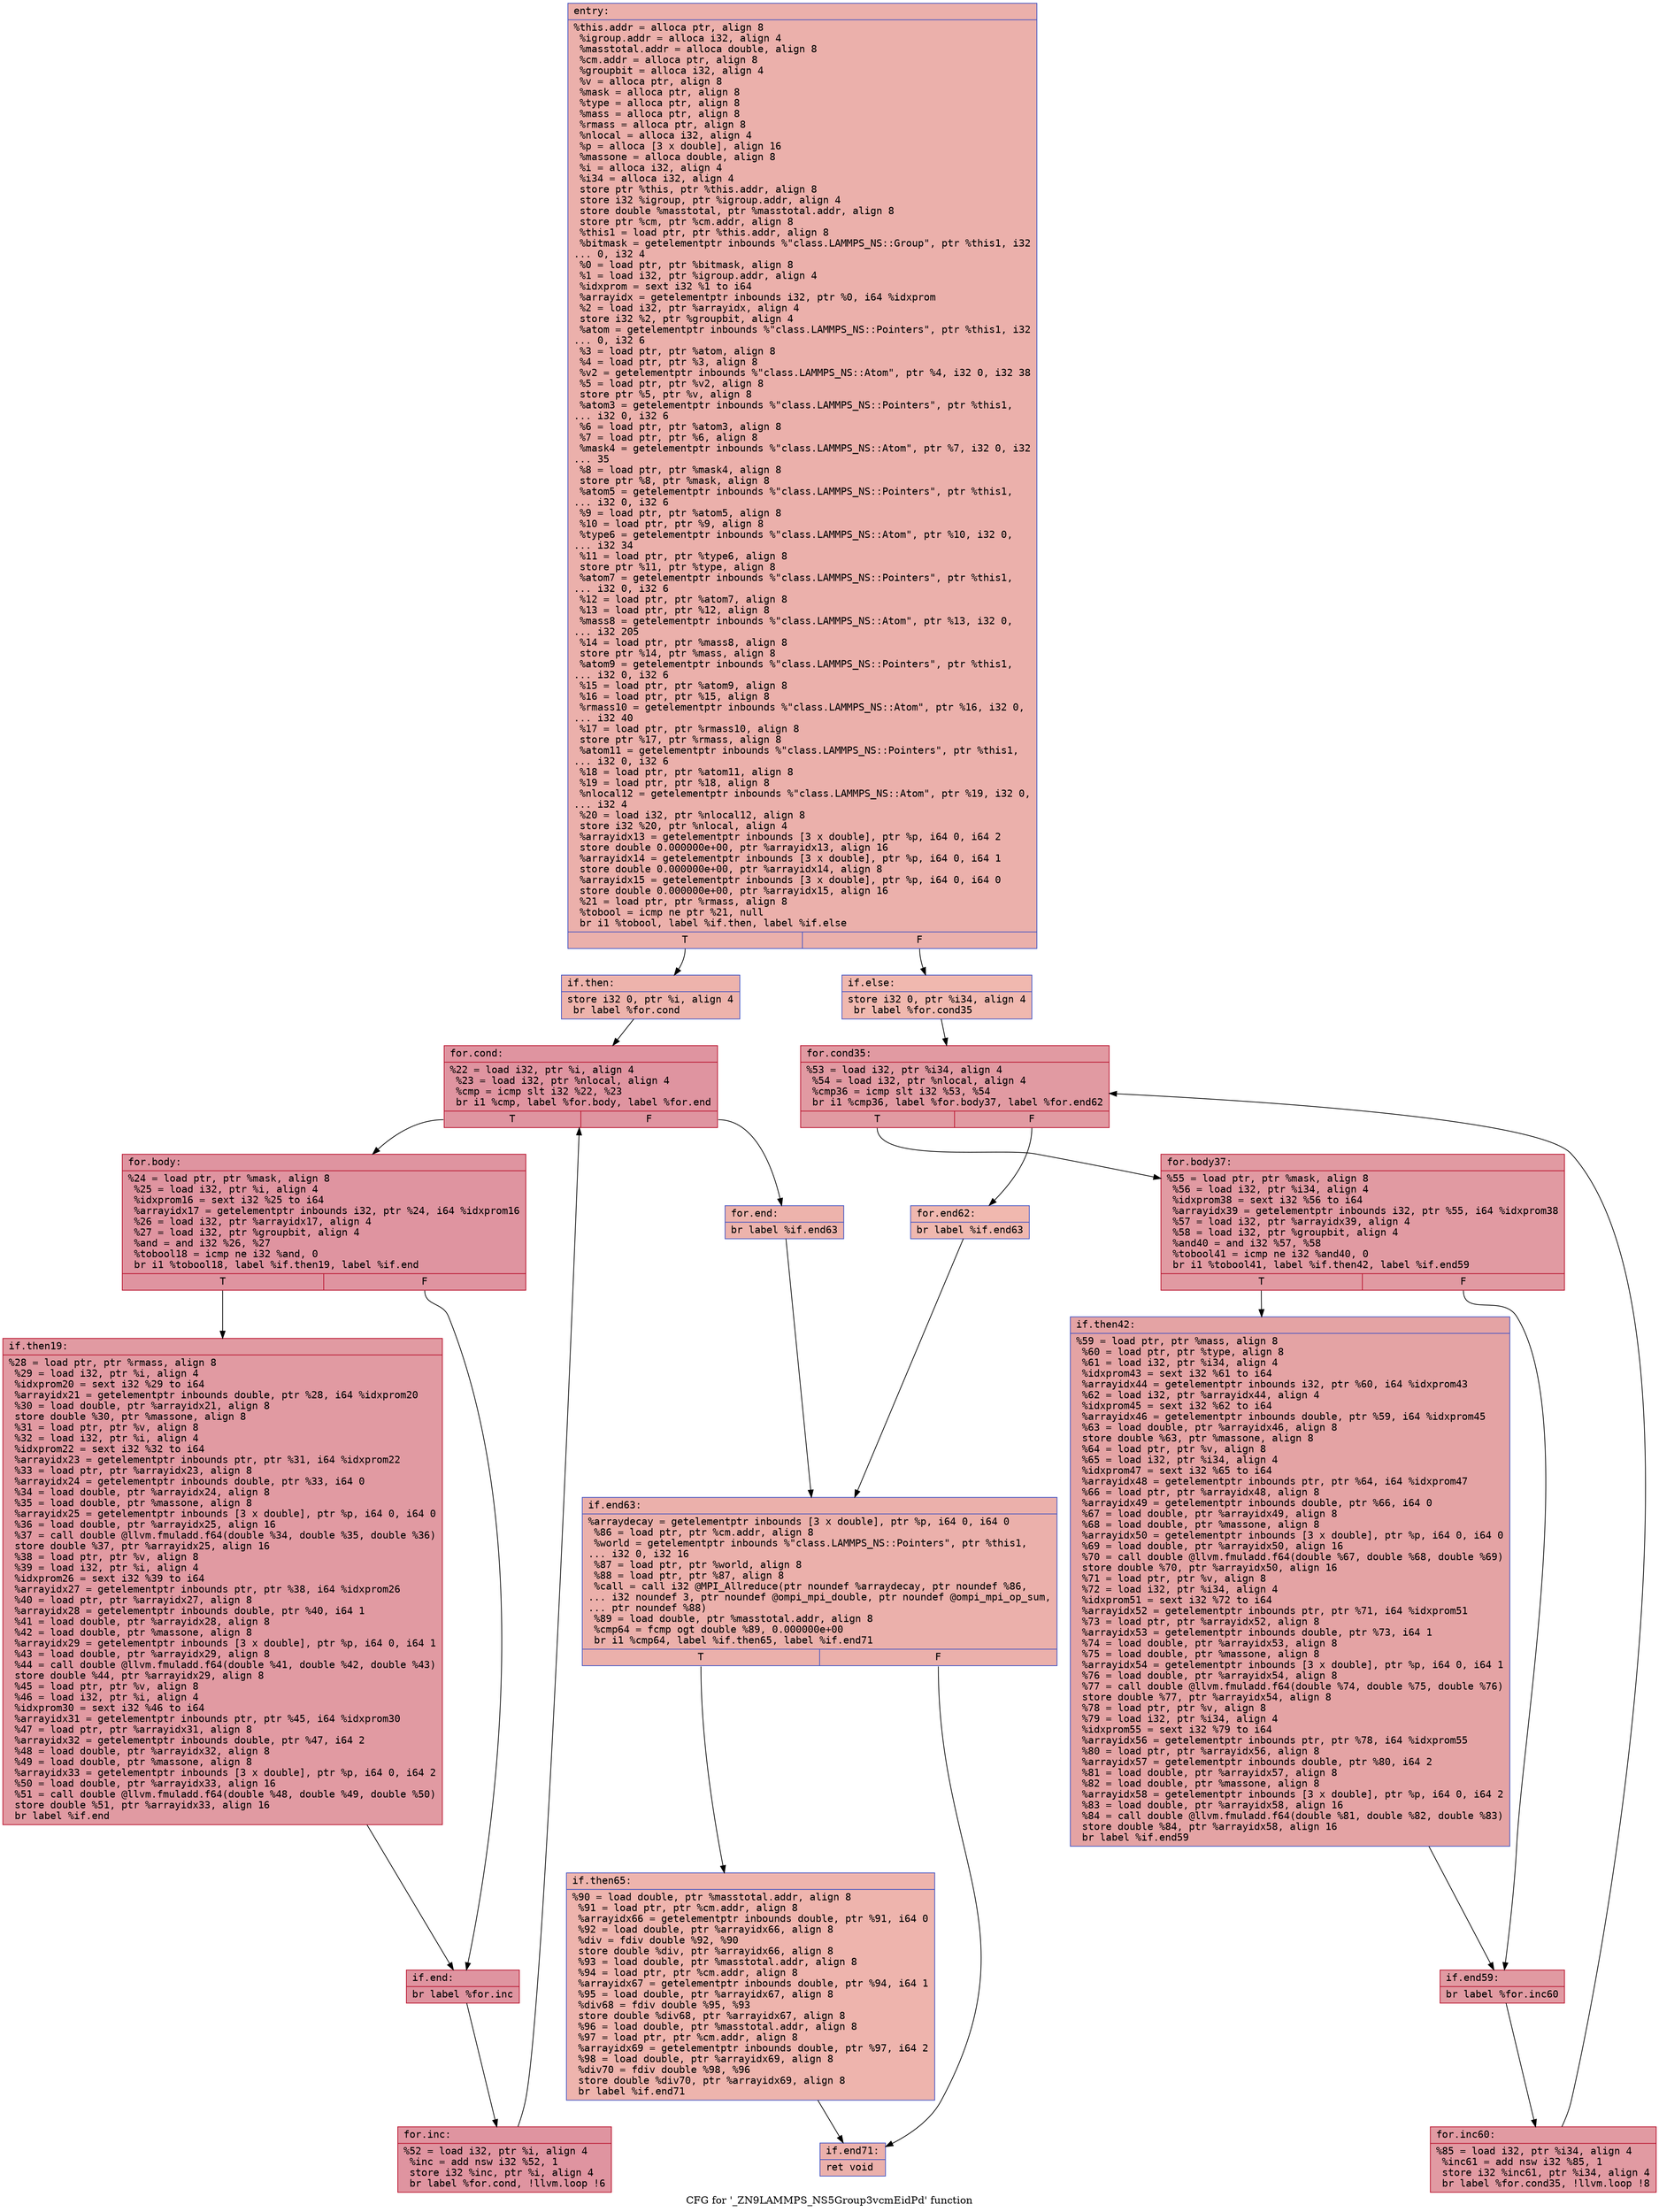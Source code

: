 digraph "CFG for '_ZN9LAMMPS_NS5Group3vcmEidPd' function" {
	label="CFG for '_ZN9LAMMPS_NS5Group3vcmEidPd' function";

	Node0x55ba30417360 [shape=record,color="#3d50c3ff", style=filled, fillcolor="#d24b4070" fontname="Courier",label="{entry:\l|  %this.addr = alloca ptr, align 8\l  %igroup.addr = alloca i32, align 4\l  %masstotal.addr = alloca double, align 8\l  %cm.addr = alloca ptr, align 8\l  %groupbit = alloca i32, align 4\l  %v = alloca ptr, align 8\l  %mask = alloca ptr, align 8\l  %type = alloca ptr, align 8\l  %mass = alloca ptr, align 8\l  %rmass = alloca ptr, align 8\l  %nlocal = alloca i32, align 4\l  %p = alloca [3 x double], align 16\l  %massone = alloca double, align 8\l  %i = alloca i32, align 4\l  %i34 = alloca i32, align 4\l  store ptr %this, ptr %this.addr, align 8\l  store i32 %igroup, ptr %igroup.addr, align 4\l  store double %masstotal, ptr %masstotal.addr, align 8\l  store ptr %cm, ptr %cm.addr, align 8\l  %this1 = load ptr, ptr %this.addr, align 8\l  %bitmask = getelementptr inbounds %\"class.LAMMPS_NS::Group\", ptr %this1, i32\l... 0, i32 4\l  %0 = load ptr, ptr %bitmask, align 8\l  %1 = load i32, ptr %igroup.addr, align 4\l  %idxprom = sext i32 %1 to i64\l  %arrayidx = getelementptr inbounds i32, ptr %0, i64 %idxprom\l  %2 = load i32, ptr %arrayidx, align 4\l  store i32 %2, ptr %groupbit, align 4\l  %atom = getelementptr inbounds %\"class.LAMMPS_NS::Pointers\", ptr %this1, i32\l... 0, i32 6\l  %3 = load ptr, ptr %atom, align 8\l  %4 = load ptr, ptr %3, align 8\l  %v2 = getelementptr inbounds %\"class.LAMMPS_NS::Atom\", ptr %4, i32 0, i32 38\l  %5 = load ptr, ptr %v2, align 8\l  store ptr %5, ptr %v, align 8\l  %atom3 = getelementptr inbounds %\"class.LAMMPS_NS::Pointers\", ptr %this1,\l... i32 0, i32 6\l  %6 = load ptr, ptr %atom3, align 8\l  %7 = load ptr, ptr %6, align 8\l  %mask4 = getelementptr inbounds %\"class.LAMMPS_NS::Atom\", ptr %7, i32 0, i32\l... 35\l  %8 = load ptr, ptr %mask4, align 8\l  store ptr %8, ptr %mask, align 8\l  %atom5 = getelementptr inbounds %\"class.LAMMPS_NS::Pointers\", ptr %this1,\l... i32 0, i32 6\l  %9 = load ptr, ptr %atom5, align 8\l  %10 = load ptr, ptr %9, align 8\l  %type6 = getelementptr inbounds %\"class.LAMMPS_NS::Atom\", ptr %10, i32 0,\l... i32 34\l  %11 = load ptr, ptr %type6, align 8\l  store ptr %11, ptr %type, align 8\l  %atom7 = getelementptr inbounds %\"class.LAMMPS_NS::Pointers\", ptr %this1,\l... i32 0, i32 6\l  %12 = load ptr, ptr %atom7, align 8\l  %13 = load ptr, ptr %12, align 8\l  %mass8 = getelementptr inbounds %\"class.LAMMPS_NS::Atom\", ptr %13, i32 0,\l... i32 205\l  %14 = load ptr, ptr %mass8, align 8\l  store ptr %14, ptr %mass, align 8\l  %atom9 = getelementptr inbounds %\"class.LAMMPS_NS::Pointers\", ptr %this1,\l... i32 0, i32 6\l  %15 = load ptr, ptr %atom9, align 8\l  %16 = load ptr, ptr %15, align 8\l  %rmass10 = getelementptr inbounds %\"class.LAMMPS_NS::Atom\", ptr %16, i32 0,\l... i32 40\l  %17 = load ptr, ptr %rmass10, align 8\l  store ptr %17, ptr %rmass, align 8\l  %atom11 = getelementptr inbounds %\"class.LAMMPS_NS::Pointers\", ptr %this1,\l... i32 0, i32 6\l  %18 = load ptr, ptr %atom11, align 8\l  %19 = load ptr, ptr %18, align 8\l  %nlocal12 = getelementptr inbounds %\"class.LAMMPS_NS::Atom\", ptr %19, i32 0,\l... i32 4\l  %20 = load i32, ptr %nlocal12, align 8\l  store i32 %20, ptr %nlocal, align 4\l  %arrayidx13 = getelementptr inbounds [3 x double], ptr %p, i64 0, i64 2\l  store double 0.000000e+00, ptr %arrayidx13, align 16\l  %arrayidx14 = getelementptr inbounds [3 x double], ptr %p, i64 0, i64 1\l  store double 0.000000e+00, ptr %arrayidx14, align 8\l  %arrayidx15 = getelementptr inbounds [3 x double], ptr %p, i64 0, i64 0\l  store double 0.000000e+00, ptr %arrayidx15, align 16\l  %21 = load ptr, ptr %rmass, align 8\l  %tobool = icmp ne ptr %21, null\l  br i1 %tobool, label %if.then, label %if.else\l|{<s0>T|<s1>F}}"];
	Node0x55ba30417360:s0 -> Node0x55ba3041ccf0[tooltip="entry -> if.then\nProbability 62.50%" ];
	Node0x55ba30417360:s1 -> Node0x55ba3041cd60[tooltip="entry -> if.else\nProbability 37.50%" ];
	Node0x55ba3041ccf0 [shape=record,color="#3d50c3ff", style=filled, fillcolor="#d6524470" fontname="Courier",label="{if.then:\l|  store i32 0, ptr %i, align 4\l  br label %for.cond\l}"];
	Node0x55ba3041ccf0 -> Node0x55ba3041cf20[tooltip="if.then -> for.cond\nProbability 100.00%" ];
	Node0x55ba3041cf20 [shape=record,color="#b70d28ff", style=filled, fillcolor="#b70d2870" fontname="Courier",label="{for.cond:\l|  %22 = load i32, ptr %i, align 4\l  %23 = load i32, ptr %nlocal, align 4\l  %cmp = icmp slt i32 %22, %23\l  br i1 %cmp, label %for.body, label %for.end\l|{<s0>T|<s1>F}}"];
	Node0x55ba3041cf20:s0 -> Node0x55ba3041d1c0[tooltip="for.cond -> for.body\nProbability 96.88%" ];
	Node0x55ba3041cf20:s1 -> Node0x55ba3041d240[tooltip="for.cond -> for.end\nProbability 3.12%" ];
	Node0x55ba3041d1c0 [shape=record,color="#b70d28ff", style=filled, fillcolor="#b70d2870" fontname="Courier",label="{for.body:\l|  %24 = load ptr, ptr %mask, align 8\l  %25 = load i32, ptr %i, align 4\l  %idxprom16 = sext i32 %25 to i64\l  %arrayidx17 = getelementptr inbounds i32, ptr %24, i64 %idxprom16\l  %26 = load i32, ptr %arrayidx17, align 4\l  %27 = load i32, ptr %groupbit, align 4\l  %and = and i32 %26, %27\l  %tobool18 = icmp ne i32 %and, 0\l  br i1 %tobool18, label %if.then19, label %if.end\l|{<s0>T|<s1>F}}"];
	Node0x55ba3041d1c0:s0 -> Node0x55ba3041afa0[tooltip="for.body -> if.then19\nProbability 62.50%" ];
	Node0x55ba3041d1c0:s1 -> Node0x55ba3041b020[tooltip="for.body -> if.end\nProbability 37.50%" ];
	Node0x55ba3041afa0 [shape=record,color="#b70d28ff", style=filled, fillcolor="#bb1b2c70" fontname="Courier",label="{if.then19:\l|  %28 = load ptr, ptr %rmass, align 8\l  %29 = load i32, ptr %i, align 4\l  %idxprom20 = sext i32 %29 to i64\l  %arrayidx21 = getelementptr inbounds double, ptr %28, i64 %idxprom20\l  %30 = load double, ptr %arrayidx21, align 8\l  store double %30, ptr %massone, align 8\l  %31 = load ptr, ptr %v, align 8\l  %32 = load i32, ptr %i, align 4\l  %idxprom22 = sext i32 %32 to i64\l  %arrayidx23 = getelementptr inbounds ptr, ptr %31, i64 %idxprom22\l  %33 = load ptr, ptr %arrayidx23, align 8\l  %arrayidx24 = getelementptr inbounds double, ptr %33, i64 0\l  %34 = load double, ptr %arrayidx24, align 8\l  %35 = load double, ptr %massone, align 8\l  %arrayidx25 = getelementptr inbounds [3 x double], ptr %p, i64 0, i64 0\l  %36 = load double, ptr %arrayidx25, align 16\l  %37 = call double @llvm.fmuladd.f64(double %34, double %35, double %36)\l  store double %37, ptr %arrayidx25, align 16\l  %38 = load ptr, ptr %v, align 8\l  %39 = load i32, ptr %i, align 4\l  %idxprom26 = sext i32 %39 to i64\l  %arrayidx27 = getelementptr inbounds ptr, ptr %38, i64 %idxprom26\l  %40 = load ptr, ptr %arrayidx27, align 8\l  %arrayidx28 = getelementptr inbounds double, ptr %40, i64 1\l  %41 = load double, ptr %arrayidx28, align 8\l  %42 = load double, ptr %massone, align 8\l  %arrayidx29 = getelementptr inbounds [3 x double], ptr %p, i64 0, i64 1\l  %43 = load double, ptr %arrayidx29, align 8\l  %44 = call double @llvm.fmuladd.f64(double %41, double %42, double %43)\l  store double %44, ptr %arrayidx29, align 8\l  %45 = load ptr, ptr %v, align 8\l  %46 = load i32, ptr %i, align 4\l  %idxprom30 = sext i32 %46 to i64\l  %arrayidx31 = getelementptr inbounds ptr, ptr %45, i64 %idxprom30\l  %47 = load ptr, ptr %arrayidx31, align 8\l  %arrayidx32 = getelementptr inbounds double, ptr %47, i64 2\l  %48 = load double, ptr %arrayidx32, align 8\l  %49 = load double, ptr %massone, align 8\l  %arrayidx33 = getelementptr inbounds [3 x double], ptr %p, i64 0, i64 2\l  %50 = load double, ptr %arrayidx33, align 16\l  %51 = call double @llvm.fmuladd.f64(double %48, double %49, double %50)\l  store double %51, ptr %arrayidx33, align 16\l  br label %if.end\l}"];
	Node0x55ba3041afa0 -> Node0x55ba3041b020[tooltip="if.then19 -> if.end\nProbability 100.00%" ];
	Node0x55ba3041b020 [shape=record,color="#b70d28ff", style=filled, fillcolor="#b70d2870" fontname="Courier",label="{if.end:\l|  br label %for.inc\l}"];
	Node0x55ba3041b020 -> Node0x55ba304200c0[tooltip="if.end -> for.inc\nProbability 100.00%" ];
	Node0x55ba304200c0 [shape=record,color="#b70d28ff", style=filled, fillcolor="#b70d2870" fontname="Courier",label="{for.inc:\l|  %52 = load i32, ptr %i, align 4\l  %inc = add nsw i32 %52, 1\l  store i32 %inc, ptr %i, align 4\l  br label %for.cond, !llvm.loop !6\l}"];
	Node0x55ba304200c0 -> Node0x55ba3041cf20[tooltip="for.inc -> for.cond\nProbability 100.00%" ];
	Node0x55ba3041d240 [shape=record,color="#3d50c3ff", style=filled, fillcolor="#d6524470" fontname="Courier",label="{for.end:\l|  br label %if.end63\l}"];
	Node0x55ba3041d240 -> Node0x55ba304204f0[tooltip="for.end -> if.end63\nProbability 100.00%" ];
	Node0x55ba3041cd60 [shape=record,color="#3d50c3ff", style=filled, fillcolor="#dc5d4a70" fontname="Courier",label="{if.else:\l|  store i32 0, ptr %i34, align 4\l  br label %for.cond35\l}"];
	Node0x55ba3041cd60 -> Node0x55ba30420650[tooltip="if.else -> for.cond35\nProbability 100.00%" ];
	Node0x55ba30420650 [shape=record,color="#b70d28ff", style=filled, fillcolor="#bb1b2c70" fontname="Courier",label="{for.cond35:\l|  %53 = load i32, ptr %i34, align 4\l  %54 = load i32, ptr %nlocal, align 4\l  %cmp36 = icmp slt i32 %53, %54\l  br i1 %cmp36, label %for.body37, label %for.end62\l|{<s0>T|<s1>F}}"];
	Node0x55ba30420650:s0 -> Node0x55ba304208c0[tooltip="for.cond35 -> for.body37\nProbability 96.88%" ];
	Node0x55ba30420650:s1 -> Node0x55ba30420940[tooltip="for.cond35 -> for.end62\nProbability 3.12%" ];
	Node0x55ba304208c0 [shape=record,color="#b70d28ff", style=filled, fillcolor="#bb1b2c70" fontname="Courier",label="{for.body37:\l|  %55 = load ptr, ptr %mask, align 8\l  %56 = load i32, ptr %i34, align 4\l  %idxprom38 = sext i32 %56 to i64\l  %arrayidx39 = getelementptr inbounds i32, ptr %55, i64 %idxprom38\l  %57 = load i32, ptr %arrayidx39, align 4\l  %58 = load i32, ptr %groupbit, align 4\l  %and40 = and i32 %57, %58\l  %tobool41 = icmp ne i32 %and40, 0\l  br i1 %tobool41, label %if.then42, label %if.end59\l|{<s0>T|<s1>F}}"];
	Node0x55ba304208c0:s0 -> Node0x55ba30420f50[tooltip="for.body37 -> if.then42\nProbability 62.50%" ];
	Node0x55ba304208c0:s1 -> Node0x55ba30420fd0[tooltip="for.body37 -> if.end59\nProbability 37.50%" ];
	Node0x55ba30420f50 [shape=record,color="#3d50c3ff", style=filled, fillcolor="#c32e3170" fontname="Courier",label="{if.then42:\l|  %59 = load ptr, ptr %mass, align 8\l  %60 = load ptr, ptr %type, align 8\l  %61 = load i32, ptr %i34, align 4\l  %idxprom43 = sext i32 %61 to i64\l  %arrayidx44 = getelementptr inbounds i32, ptr %60, i64 %idxprom43\l  %62 = load i32, ptr %arrayidx44, align 4\l  %idxprom45 = sext i32 %62 to i64\l  %arrayidx46 = getelementptr inbounds double, ptr %59, i64 %idxprom45\l  %63 = load double, ptr %arrayidx46, align 8\l  store double %63, ptr %massone, align 8\l  %64 = load ptr, ptr %v, align 8\l  %65 = load i32, ptr %i34, align 4\l  %idxprom47 = sext i32 %65 to i64\l  %arrayidx48 = getelementptr inbounds ptr, ptr %64, i64 %idxprom47\l  %66 = load ptr, ptr %arrayidx48, align 8\l  %arrayidx49 = getelementptr inbounds double, ptr %66, i64 0\l  %67 = load double, ptr %arrayidx49, align 8\l  %68 = load double, ptr %massone, align 8\l  %arrayidx50 = getelementptr inbounds [3 x double], ptr %p, i64 0, i64 0\l  %69 = load double, ptr %arrayidx50, align 16\l  %70 = call double @llvm.fmuladd.f64(double %67, double %68, double %69)\l  store double %70, ptr %arrayidx50, align 16\l  %71 = load ptr, ptr %v, align 8\l  %72 = load i32, ptr %i34, align 4\l  %idxprom51 = sext i32 %72 to i64\l  %arrayidx52 = getelementptr inbounds ptr, ptr %71, i64 %idxprom51\l  %73 = load ptr, ptr %arrayidx52, align 8\l  %arrayidx53 = getelementptr inbounds double, ptr %73, i64 1\l  %74 = load double, ptr %arrayidx53, align 8\l  %75 = load double, ptr %massone, align 8\l  %arrayidx54 = getelementptr inbounds [3 x double], ptr %p, i64 0, i64 1\l  %76 = load double, ptr %arrayidx54, align 8\l  %77 = call double @llvm.fmuladd.f64(double %74, double %75, double %76)\l  store double %77, ptr %arrayidx54, align 8\l  %78 = load ptr, ptr %v, align 8\l  %79 = load i32, ptr %i34, align 4\l  %idxprom55 = sext i32 %79 to i64\l  %arrayidx56 = getelementptr inbounds ptr, ptr %78, i64 %idxprom55\l  %80 = load ptr, ptr %arrayidx56, align 8\l  %arrayidx57 = getelementptr inbounds double, ptr %80, i64 2\l  %81 = load double, ptr %arrayidx57, align 8\l  %82 = load double, ptr %massone, align 8\l  %arrayidx58 = getelementptr inbounds [3 x double], ptr %p, i64 0, i64 2\l  %83 = load double, ptr %arrayidx58, align 16\l  %84 = call double @llvm.fmuladd.f64(double %81, double %82, double %83)\l  store double %84, ptr %arrayidx58, align 16\l  br label %if.end59\l}"];
	Node0x55ba30420f50 -> Node0x55ba30420fd0[tooltip="if.then42 -> if.end59\nProbability 100.00%" ];
	Node0x55ba30420fd0 [shape=record,color="#b70d28ff", style=filled, fillcolor="#bb1b2c70" fontname="Courier",label="{if.end59:\l|  br label %for.inc60\l}"];
	Node0x55ba30420fd0 -> Node0x55ba30423010[tooltip="if.end59 -> for.inc60\nProbability 100.00%" ];
	Node0x55ba30423010 [shape=record,color="#b70d28ff", style=filled, fillcolor="#bb1b2c70" fontname="Courier",label="{for.inc60:\l|  %85 = load i32, ptr %i34, align 4\l  %inc61 = add nsw i32 %85, 1\l  store i32 %inc61, ptr %i34, align 4\l  br label %for.cond35, !llvm.loop !8\l}"];
	Node0x55ba30423010 -> Node0x55ba30420650[tooltip="for.inc60 -> for.cond35\nProbability 100.00%" ];
	Node0x55ba30420940 [shape=record,color="#3d50c3ff", style=filled, fillcolor="#dc5d4a70" fontname="Courier",label="{for.end62:\l|  br label %if.end63\l}"];
	Node0x55ba30420940 -> Node0x55ba304204f0[tooltip="for.end62 -> if.end63\nProbability 100.00%" ];
	Node0x55ba304204f0 [shape=record,color="#3d50c3ff", style=filled, fillcolor="#d24b4070" fontname="Courier",label="{if.end63:\l|  %arraydecay = getelementptr inbounds [3 x double], ptr %p, i64 0, i64 0\l  %86 = load ptr, ptr %cm.addr, align 8\l  %world = getelementptr inbounds %\"class.LAMMPS_NS::Pointers\", ptr %this1,\l... i32 0, i32 16\l  %87 = load ptr, ptr %world, align 8\l  %88 = load ptr, ptr %87, align 8\l  %call = call i32 @MPI_Allreduce(ptr noundef %arraydecay, ptr noundef %86,\l... i32 noundef 3, ptr noundef @ompi_mpi_double, ptr noundef @ompi_mpi_op_sum,\l... ptr noundef %88)\l  %89 = load double, ptr %masstotal.addr, align 8\l  %cmp64 = fcmp ogt double %89, 0.000000e+00\l  br i1 %cmp64, label %if.then65, label %if.end71\l|{<s0>T|<s1>F}}"];
	Node0x55ba304204f0:s0 -> Node0x55ba304240c0[tooltip="if.end63 -> if.then65\nProbability 50.00%" ];
	Node0x55ba304204f0:s1 -> Node0x55ba30424110[tooltip="if.end63 -> if.end71\nProbability 50.00%" ];
	Node0x55ba304240c0 [shape=record,color="#3d50c3ff", style=filled, fillcolor="#d8564670" fontname="Courier",label="{if.then65:\l|  %90 = load double, ptr %masstotal.addr, align 8\l  %91 = load ptr, ptr %cm.addr, align 8\l  %arrayidx66 = getelementptr inbounds double, ptr %91, i64 0\l  %92 = load double, ptr %arrayidx66, align 8\l  %div = fdiv double %92, %90\l  store double %div, ptr %arrayidx66, align 8\l  %93 = load double, ptr %masstotal.addr, align 8\l  %94 = load ptr, ptr %cm.addr, align 8\l  %arrayidx67 = getelementptr inbounds double, ptr %94, i64 1\l  %95 = load double, ptr %arrayidx67, align 8\l  %div68 = fdiv double %95, %93\l  store double %div68, ptr %arrayidx67, align 8\l  %96 = load double, ptr %masstotal.addr, align 8\l  %97 = load ptr, ptr %cm.addr, align 8\l  %arrayidx69 = getelementptr inbounds double, ptr %97, i64 2\l  %98 = load double, ptr %arrayidx69, align 8\l  %div70 = fdiv double %98, %96\l  store double %div70, ptr %arrayidx69, align 8\l  br label %if.end71\l}"];
	Node0x55ba304240c0 -> Node0x55ba30424110[tooltip="if.then65 -> if.end71\nProbability 100.00%" ];
	Node0x55ba30424110 [shape=record,color="#3d50c3ff", style=filled, fillcolor="#d24b4070" fontname="Courier",label="{if.end71:\l|  ret void\l}"];
}
